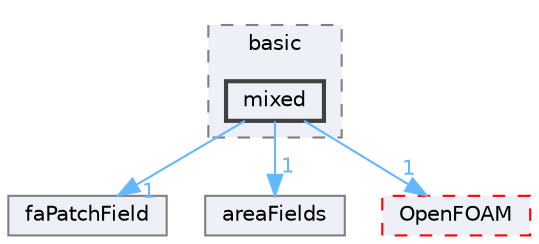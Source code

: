 digraph "src/finiteArea/fields/faPatchFields/basic/mixed"
{
 // LATEX_PDF_SIZE
  bgcolor="transparent";
  edge [fontname=Helvetica,fontsize=10,labelfontname=Helvetica,labelfontsize=10];
  node [fontname=Helvetica,fontsize=10,shape=box,height=0.2,width=0.4];
  compound=true
  subgraph clusterdir_a3ace091d9f29f1a163e7ddba3bdb43a {
    graph [ bgcolor="#edf0f7", pencolor="grey50", label="basic", fontname=Helvetica,fontsize=10 style="filled,dashed", URL="dir_a3ace091d9f29f1a163e7ddba3bdb43a.html",tooltip=""]
  dir_4948d66936889becd31a64025c3996b7 [label="mixed", fillcolor="#edf0f7", color="grey25", style="filled,bold", URL="dir_4948d66936889becd31a64025c3996b7.html",tooltip=""];
  }
  dir_45bb735b99283f509e93082dc5349c43 [label="faPatchField", fillcolor="#edf0f7", color="grey50", style="filled", URL="dir_45bb735b99283f509e93082dc5349c43.html",tooltip=""];
  dir_daaae48b02afa3c7d2f12c306bc03aaf [label="areaFields", fillcolor="#edf0f7", color="grey50", style="filled", URL="dir_daaae48b02afa3c7d2f12c306bc03aaf.html",tooltip=""];
  dir_c5473ff19b20e6ec4dfe5c310b3778a8 [label="OpenFOAM", fillcolor="#edf0f7", color="red", style="filled,dashed", URL="dir_c5473ff19b20e6ec4dfe5c310b3778a8.html",tooltip=""];
  dir_4948d66936889becd31a64025c3996b7->dir_45bb735b99283f509e93082dc5349c43 [headlabel="1", labeldistance=1.5 headhref="dir_002408_001306.html" href="dir_002408_001306.html" color="steelblue1" fontcolor="steelblue1"];
  dir_4948d66936889becd31a64025c3996b7->dir_c5473ff19b20e6ec4dfe5c310b3778a8 [headlabel="1", labeldistance=1.5 headhref="dir_002408_002695.html" href="dir_002408_002695.html" color="steelblue1" fontcolor="steelblue1"];
  dir_4948d66936889becd31a64025c3996b7->dir_daaae48b02afa3c7d2f12c306bc03aaf [headlabel="1", labeldistance=1.5 headhref="dir_002408_000120.html" href="dir_002408_000120.html" color="steelblue1" fontcolor="steelblue1"];
}
